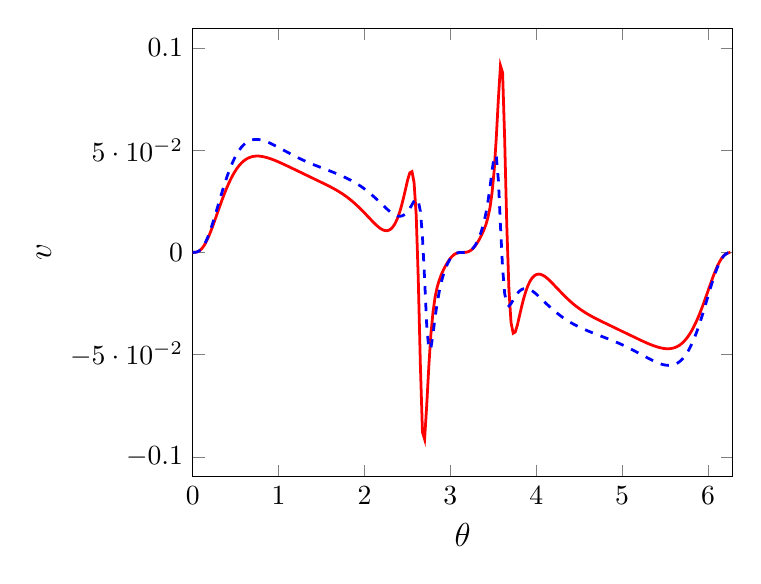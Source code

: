 \begin{tikzpicture}[scale=1]

  \begin{axis}[
    xmin = 0,
    xmax = 6.283,
%    ymin = -25,
%    ymax = 125,
    xlabel = {\large $\theta$},
    ylabel = {\large $v$},
    ylabel near ticks,
%    title style={at={(0.5,0.9)},anchor=north},
%    title = {\Huge $x = 50$},
  ]

\addplot[red,line width=1pt] coordinates{
(0.0e+00,4.834e-10)
(2.454e-02,2.603e-05)
(4.909e-02,2.053e-04)
(7.363e-02,6.651e-04)
(9.818e-02,1.499e-03)
(1.227e-01,2.748e-03)
(1.473e-01,4.415e-03)
(1.718e-01,6.463e-03)
(1.964e-01,8.837e-03)
(2.209e-01,1.146e-02)
(2.454e-01,1.427e-02)
(2.7e-01,1.718e-02)
(2.945e-01,2.012e-02)
(3.191e-01,2.304e-02)
(3.436e-01,2.588e-02)
(3.682e-01,2.86e-02)
(3.927e-01,3.116e-02)
(4.172e-01,3.355e-02)
(4.418e-01,3.574e-02)
(4.663e-01,3.772e-02)
(4.909e-01,3.95e-02)
(5.154e-01,4.106e-02)
(5.4e-01,4.241e-02)
(5.645e-01,4.357e-02)
(5.891e-01,4.453e-02)
(6.136e-01,4.532e-02)
(6.381e-01,4.594e-02)
(6.627e-01,4.641e-02)
(6.872e-01,4.675e-02)
(7.118e-01,4.697e-02)
(7.363e-01,4.708e-02)
(7.609e-01,4.71e-02)
(7.854e-01,4.702e-02)
(8.099e-01,4.687e-02)
(8.345e-01,4.665e-02)
(8.59e-01,4.639e-02)
(8.836e-01,4.608e-02)
(9.081e-01,4.574e-02)
(9.327e-01,4.537e-02)
(9.572e-01,4.497e-02)
(9.818e-01,4.454e-02)
(1.006e+00,4.41e-02)
(1.031e+00,4.363e-02)
(1.055e+00,4.316e-02)
(1.08e+00,4.267e-02)
(1.105e+00,4.218e-02)
(1.129e+00,4.168e-02)
(1.154e+00,4.119e-02)
(1.178e+00,4.07e-02)
(1.203e+00,4.021e-02)
(1.227e+00,3.971e-02)
(1.252e+00,3.922e-02)
(1.276e+00,3.872e-02)
(1.301e+00,3.823e-02)
(1.325e+00,3.773e-02)
(1.35e+00,3.724e-02)
(1.374e+00,3.674e-02)
(1.399e+00,3.624e-02)
(1.423e+00,3.574e-02)
(1.448e+00,3.525e-02)
(1.473e+00,3.475e-02)
(1.497e+00,3.425e-02)
(1.522e+00,3.375e-02)
(1.546e+00,3.325e-02)
(1.571e+00,3.273e-02)
(1.595e+00,3.221e-02)
(1.62e+00,3.167e-02)
(1.644e+00,3.111e-02)
(1.669e+00,3.053e-02)
(1.694e+00,2.993e-02)
(1.718e+00,2.929e-02)
(1.743e+00,2.863e-02)
(1.767e+00,2.793e-02)
(1.792e+00,2.719e-02)
(1.816e+00,2.641e-02)
(1.841e+00,2.559e-02)
(1.865e+00,2.472e-02)
(1.89e+00,2.382e-02)
(1.914e+00,2.287e-02)
(1.939e+00,2.189e-02)
(1.964e+00,2.087e-02)
(1.988e+00,1.982e-02)
(2.013e+00,1.875e-02)
(2.037e+00,1.766e-02)
(2.062e+00,1.657e-02)
(2.086e+00,1.549e-02)
(2.111e+00,1.443e-02)
(2.135e+00,1.343e-02)
(2.16e+00,1.252e-02)
(2.184e+00,1.173e-02)
(2.209e+00,1.111e-02)
(2.233e+00,1.072e-02)
(2.258e+00,1.06e-02)
(2.283e+00,1.083e-02)
(2.307e+00,1.145e-02)
(2.332e+00,1.253e-02)
(2.356e+00,1.412e-02)
(2.381e+00,1.63e-02)
(2.405e+00,1.91e-02)
(2.43e+00,2.256e-02)
(2.454e+00,2.661e-02)
(2.479e+00,3.11e-02)
(2.503e+00,3.551e-02)
(2.528e+00,3.892e-02)
(2.553e+00,3.95e-02)
(2.577e+00,3.425e-02)
(2.602e+00,1.839e-02)
(2.626e+00,-1.276e-02)
(2.651e+00,-5.559e-02)
(2.675e+00,-8.787e-02)
(2.7e+00,-9.131e-02)
(2.724e+00,-7.516e-02)
(2.749e+00,-5.569e-02)
(2.773e+00,-4.007e-02)
(2.798e+00,-2.914e-02)
(2.822e+00,-2.183e-02)
(2.847e+00,-1.688e-02)
(2.872e+00,-1.337e-02)
(2.896e+00,-1.066e-02)
(2.921e+00,-8.402e-03)
(2.945e+00,-6.422e-03)
(2.97e+00,-4.675e-03)
(2.994e+00,-3.18e-03)
(3.019e+00,-1.967e-03)
(3.043e+00,-1.066e-03)
(3.068e+00,-4.689e-04)
(3.092e+00,-1.44e-04)
(3.117e+00,-1.807e-05)
(3.142e+00,4.883e-10)
(3.166e+00,1.807e-05)
(3.191e+00,1.44e-04)
(3.215e+00,4.689e-04)
(3.24e+00,1.066e-03)
(3.264e+00,1.967e-03)
(3.289e+00,3.18e-03)
(3.313e+00,4.675e-03)
(3.338e+00,6.422e-03)
(3.362e+00,8.402e-03)
(3.387e+00,1.066e-02)
(3.412e+00,1.337e-02)
(3.436e+00,1.688e-02)
(3.461e+00,2.183e-02)
(3.485e+00,2.914e-02)
(3.51e+00,4.007e-02)
(3.534e+00,5.569e-02)
(3.559e+00,7.516e-02)
(3.583e+00,9.131e-02)
(3.608e+00,8.787e-02)
(3.632e+00,5.559e-02)
(3.657e+00,1.276e-02)
(3.682e+00,-1.839e-02)
(3.706e+00,-3.425e-02)
(3.731e+00,-3.95e-02)
(3.755e+00,-3.892e-02)
(3.78e+00,-3.551e-02)
(3.804e+00,-3.11e-02)
(3.829e+00,-2.661e-02)
(3.853e+00,-2.256e-02)
(3.878e+00,-1.91e-02)
(3.902e+00,-1.63e-02)
(3.927e+00,-1.412e-02)
(3.951e+00,-1.253e-02)
(3.976e+00,-1.145e-02)
(4.001e+00,-1.083e-02)
(4.025e+00,-1.06e-02)
(4.05e+00,-1.072e-02)
(4.074e+00,-1.111e-02)
(4.099e+00,-1.173e-02)
(4.123e+00,-1.252e-02)
(4.148e+00,-1.343e-02)
(4.172e+00,-1.443e-02)
(4.197e+00,-1.549e-02)
(4.221e+00,-1.657e-02)
(4.246e+00,-1.766e-02)
(4.271e+00,-1.875e-02)
(4.295e+00,-1.982e-02)
(4.32e+00,-2.087e-02)
(4.344e+00,-2.189e-02)
(4.369e+00,-2.287e-02)
(4.393e+00,-2.382e-02)
(4.418e+00,-2.472e-02)
(4.442e+00,-2.559e-02)
(4.467e+00,-2.641e-02)
(4.492e+00,-2.719e-02)
(4.516e+00,-2.793e-02)
(4.541e+00,-2.863e-02)
(4.565e+00,-2.929e-02)
(4.59e+00,-2.993e-02)
(4.614e+00,-3.053e-02)
(4.639e+00,-3.111e-02)
(4.663e+00,-3.167e-02)
(4.688e+00,-3.221e-02)
(4.712e+00,-3.273e-02)
(4.737e+00,-3.325e-02)
(4.761e+00,-3.375e-02)
(4.786e+00,-3.425e-02)
(4.811e+00,-3.475e-02)
(4.835e+00,-3.525e-02)
(4.86e+00,-3.574e-02)
(4.884e+00,-3.624e-02)
(4.909e+00,-3.674e-02)
(4.933e+00,-3.724e-02)
(4.958e+00,-3.773e-02)
(4.982e+00,-3.823e-02)
(5.007e+00,-3.872e-02)
(5.032e+00,-3.922e-02)
(5.056e+00,-3.971e-02)
(5.08e+00,-4.021e-02)
(5.105e+00,-4.07e-02)
(5.13e+00,-4.119e-02)
(5.154e+00,-4.168e-02)
(5.179e+00,-4.218e-02)
(5.203e+00,-4.267e-02)
(5.228e+00,-4.316e-02)
(5.252e+00,-4.363e-02)
(5.277e+00,-4.41e-02)
(5.301e+00,-4.454e-02)
(5.326e+00,-4.497e-02)
(5.351e+00,-4.537e-02)
(5.375e+00,-4.574e-02)
(5.4e+00,-4.608e-02)
(5.424e+00,-4.639e-02)
(5.449e+00,-4.665e-02)
(5.473e+00,-4.687e-02)
(5.498e+00,-4.702e-02)
(5.522e+00,-4.71e-02)
(5.547e+00,-4.708e-02)
(5.571e+00,-4.697e-02)
(5.596e+00,-4.675e-02)
(5.62e+00,-4.641e-02)
(5.645e+00,-4.594e-02)
(5.67e+00,-4.532e-02)
(5.694e+00,-4.453e-02)
(5.719e+00,-4.357e-02)
(5.743e+00,-4.241e-02)
(5.768e+00,-4.106e-02)
(5.792e+00,-3.95e-02)
(5.817e+00,-3.772e-02)
(5.841e+00,-3.574e-02)
(5.866e+00,-3.355e-02)
(5.891e+00,-3.116e-02)
(5.915e+00,-2.86e-02)
(5.94e+00,-2.588e-02)
(5.964e+00,-2.304e-02)
(5.989e+00,-2.012e-02)
(6.013e+00,-1.718e-02)
(6.038e+00,-1.427e-02)
(6.062e+00,-1.146e-02)
(6.087e+00,-8.837e-03)
(6.111e+00,-6.463e-03)
(6.136e+00,-4.415e-03)
(6.16e+00,-2.748e-03)
(6.185e+00,-1.499e-03)
(6.21e+00,-6.651e-04)
(6.234e+00,-2.053e-04)
(6.259e+00,-2.603e-05)
};


\addplot[blue,dashed,line width=1pt] coordinates{
(0.0e+00,1.258e-10)
(2.454e-02,2.781e-05)
(4.909e-02,2.177e-04)
(7.363e-02,7.105e-04)
(9.818e-02,1.609e-03)
(1.227e-01,2.969e-03)
(1.473e-01,4.805e-03)
(1.718e-01,7.089e-03)
(1.964e-01,9.768e-03)
(2.209e-01,1.277e-02)
(2.454e-01,1.601e-02)
(2.7e-01,1.942e-02)
(2.945e-01,2.289e-02)
(3.191e-01,2.637e-02)
(3.436e-01,2.978e-02)
(3.682e-01,3.307e-02)
(3.927e-01,3.619e-02)
(4.172e-01,3.91e-02)
(4.418e-01,4.177e-02)
(4.663e-01,4.419e-02)
(4.909e-01,4.635e-02)
(5.154e-01,4.825e-02)
(5.4e-01,4.988e-02)
(5.645e-01,5.127e-02)
(5.891e-01,5.242e-02)
(6.136e-01,5.335e-02)
(6.381e-01,5.407e-02)
(6.627e-01,5.46e-02)
(6.872e-01,5.496e-02)
(7.118e-01,5.516e-02)
(7.363e-01,5.523e-02)
(7.609e-01,5.519e-02)
(7.854e-01,5.504e-02)
(8.099e-01,5.481e-02)
(8.345e-01,5.451e-02)
(8.59e-01,5.414e-02)
(8.836e-01,5.372e-02)
(9.081e-01,5.325e-02)
(9.327e-01,5.274e-02)
(9.572e-01,5.222e-02)
(9.818e-01,5.168e-02)
(1.006e+00,5.113e-02)
(1.031e+00,5.058e-02)
(1.055e+00,5.003e-02)
(1.08e+00,4.948e-02)
(1.105e+00,4.893e-02)
(1.129e+00,4.838e-02)
(1.154e+00,4.784e-02)
(1.178e+00,4.73e-02)
(1.203e+00,4.677e-02)
(1.227e+00,4.626e-02)
(1.252e+00,4.575e-02)
(1.276e+00,4.527e-02)
(1.301e+00,4.479e-02)
(1.325e+00,4.434e-02)
(1.35e+00,4.389e-02)
(1.374e+00,4.346e-02)
(1.399e+00,4.304e-02)
(1.423e+00,4.263e-02)
(1.448e+00,4.223e-02)
(1.473e+00,4.183e-02)
(1.497e+00,4.144e-02)
(1.522e+00,4.104e-02)
(1.546e+00,4.064e-02)
(1.571e+00,4.025e-02)
(1.595e+00,3.984e-02)
(1.62e+00,3.944e-02)
(1.644e+00,3.902e-02)
(1.669e+00,3.86e-02)
(1.694e+00,3.816e-02)
(1.718e+00,3.772e-02)
(1.743e+00,3.726e-02)
(1.767e+00,3.678e-02)
(1.792e+00,3.629e-02)
(1.816e+00,3.578e-02)
(1.841e+00,3.525e-02)
(1.865e+00,3.469e-02)
(1.89e+00,3.41e-02)
(1.914e+00,3.348e-02)
(1.939e+00,3.282e-02)
(1.964e+00,3.213e-02)
(1.988e+00,3.139e-02)
(2.013e+00,3.061e-02)
(2.037e+00,2.98e-02)
(2.062e+00,2.895e-02)
(2.086e+00,2.807e-02)
(2.111e+00,2.717e-02)
(2.135e+00,2.624e-02)
(2.16e+00,2.529e-02)
(2.184e+00,2.432e-02)
(2.209e+00,2.333e-02)
(2.233e+00,2.234e-02)
(2.258e+00,2.136e-02)
(2.283e+00,2.041e-02)
(2.307e+00,1.954e-02)
(2.332e+00,1.878e-02)
(2.356e+00,1.819e-02)
(2.381e+00,1.779e-02)
(2.405e+00,1.764e-02)
(2.43e+00,1.775e-02)
(2.454e+00,1.817e-02)
(2.479e+00,1.892e-02)
(2.503e+00,2.004e-02)
(2.528e+00,2.153e-02)
(2.553e+00,2.33e-02)
(2.577e+00,2.507e-02)
(2.602e+00,2.615e-02)
(2.626e+00,2.522e-02)
(2.651e+00,2.005e-02)
(2.675e+00,7.645e-03)
(2.7e+00,-1.306e-02)
(2.724e+00,-3.524e-02)
(2.749e+00,-4.736e-02)
(2.773e+00,-4.687e-02)
(2.798e+00,-3.987e-02)
(2.822e+00,-3.17e-02)
(2.847e+00,-2.453e-02)
(2.872e+00,-1.876e-02)
(2.896e+00,-1.42e-02)
(2.921e+00,-1.056e-02)
(2.945e+00,-7.626e-03)
(2.97e+00,-5.278e-03)
(2.994e+00,-3.437e-03)
(3.019e+00,-2.052e-03)
(3.043e+00,-1.08e-03)
(3.068e+00,-4.659e-04)
(3.092e+00,-1.405e-04)
(3.117e+00,-1.768e-05)
(3.142e+00,-1.49e-10)
(3.166e+00,1.768e-05)
(3.191e+00,1.405e-04)
(3.215e+00,4.659e-04)
(3.24e+00,1.08e-03)
(3.264e+00,2.052e-03)
(3.289e+00,3.437e-03)
(3.313e+00,5.278e-03)
(3.338e+00,7.626e-03)
(3.362e+00,1.056e-02)
(3.387e+00,1.42e-02)
(3.412e+00,1.876e-02)
(3.436e+00,2.453e-02)
(3.461e+00,3.17e-02)
(3.485e+00,3.987e-02)
(3.51e+00,4.687e-02)
(3.534e+00,4.736e-02)
(3.559e+00,3.524e-02)
(3.583e+00,1.306e-02)
(3.608e+00,-7.645e-03)
(3.632e+00,-2.005e-02)
(3.657e+00,-2.522e-02)
(3.682e+00,-2.615e-02)
(3.706e+00,-2.507e-02)
(3.731e+00,-2.33e-02)
(3.755e+00,-2.153e-02)
(3.78e+00,-2.004e-02)
(3.804e+00,-1.892e-02)
(3.829e+00,-1.817e-02)
(3.853e+00,-1.775e-02)
(3.878e+00,-1.764e-02)
(3.902e+00,-1.779e-02)
(3.927e+00,-1.819e-02)
(3.951e+00,-1.878e-02)
(3.976e+00,-1.954e-02)
(4.001e+00,-2.041e-02)
(4.025e+00,-2.136e-02)
(4.05e+00,-2.234e-02)
(4.074e+00,-2.333e-02)
(4.099e+00,-2.432e-02)
(4.123e+00,-2.529e-02)
(4.148e+00,-2.624e-02)
(4.172e+00,-2.717e-02)
(4.197e+00,-2.807e-02)
(4.221e+00,-2.895e-02)
(4.246e+00,-2.98e-02)
(4.271e+00,-3.061e-02)
(4.295e+00,-3.139e-02)
(4.32e+00,-3.213e-02)
(4.344e+00,-3.282e-02)
(4.369e+00,-3.348e-02)
(4.393e+00,-3.41e-02)
(4.418e+00,-3.469e-02)
(4.442e+00,-3.525e-02)
(4.467e+00,-3.578e-02)
(4.492e+00,-3.629e-02)
(4.516e+00,-3.678e-02)
(4.541e+00,-3.726e-02)
(4.565e+00,-3.772e-02)
(4.59e+00,-3.816e-02)
(4.614e+00,-3.86e-02)
(4.639e+00,-3.902e-02)
(4.663e+00,-3.944e-02)
(4.688e+00,-3.984e-02)
(4.712e+00,-4.025e-02)
(4.737e+00,-4.064e-02)
(4.761e+00,-4.104e-02)
(4.786e+00,-4.144e-02)
(4.811e+00,-4.183e-02)
(4.835e+00,-4.223e-02)
(4.86e+00,-4.263e-02)
(4.884e+00,-4.304e-02)
(4.909e+00,-4.346e-02)
(4.933e+00,-4.389e-02)
(4.958e+00,-4.434e-02)
(4.982e+00,-4.479e-02)
(5.007e+00,-4.527e-02)
(5.032e+00,-4.575e-02)
(5.056e+00,-4.626e-02)
(5.08e+00,-4.677e-02)
(5.105e+00,-4.73e-02)
(5.13e+00,-4.784e-02)
(5.154e+00,-4.838e-02)
(5.179e+00,-4.893e-02)
(5.203e+00,-4.948e-02)
(5.228e+00,-5.003e-02)
(5.252e+00,-5.058e-02)
(5.277e+00,-5.113e-02)
(5.301e+00,-5.168e-02)
(5.326e+00,-5.222e-02)
(5.351e+00,-5.274e-02)
(5.375e+00,-5.325e-02)
(5.4e+00,-5.372e-02)
(5.424e+00,-5.414e-02)
(5.449e+00,-5.451e-02)
(5.473e+00,-5.481e-02)
(5.498e+00,-5.504e-02)
(5.522e+00,-5.519e-02)
(5.547e+00,-5.523e-02)
(5.571e+00,-5.516e-02)
(5.596e+00,-5.496e-02)
(5.62e+00,-5.46e-02)
(5.645e+00,-5.407e-02)
(5.67e+00,-5.335e-02)
(5.694e+00,-5.242e-02)
(5.719e+00,-5.127e-02)
(5.743e+00,-4.988e-02)
(5.768e+00,-4.825e-02)
(5.792e+00,-4.635e-02)
(5.817e+00,-4.419e-02)
(5.841e+00,-4.177e-02)
(5.866e+00,-3.91e-02)
(5.891e+00,-3.619e-02)
(5.915e+00,-3.307e-02)
(5.94e+00,-2.978e-02)
(5.964e+00,-2.637e-02)
(5.989e+00,-2.289e-02)
(6.013e+00,-1.942e-02)
(6.038e+00,-1.601e-02)
(6.062e+00,-1.277e-02)
(6.087e+00,-9.768e-03)
(6.111e+00,-7.089e-03)
(6.136e+00,-4.805e-03)
(6.16e+00,-2.969e-03)
(6.185e+00,-1.609e-03)
(6.21e+00,-7.105e-04)
(6.234e+00,-2.177e-04)
(6.259e+00,-2.78e-05)
};


\end{axis}


\end{tikzpicture}
